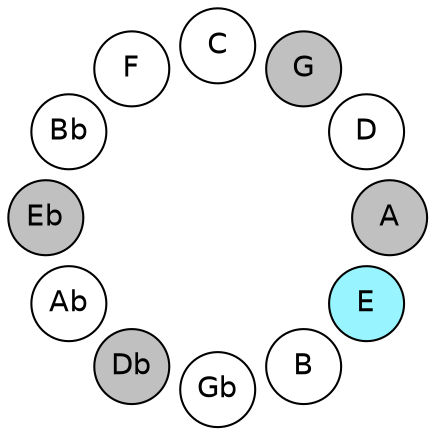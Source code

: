 
graph {

layout = circo;
mindist = .1

node [shape = circle, fontname = Helvetica, margin = 0, style = filled]
edge [style=invis]

subgraph 1 {
	E -- B -- Gb -- Db -- Ab -- Eb -- Bb -- F -- C -- G -- D -- A -- E
}

E [fillcolor = cadetblue1];
B [fillcolor = white];
Gb [fillcolor = white];
Db [fillcolor = gray];
Ab [fillcolor = white];
Eb [fillcolor = gray];
Bb [fillcolor = white];
F [fillcolor = white];
C [fillcolor = white];
G [fillcolor = gray];
D [fillcolor = white];
A [fillcolor = gray];
}
